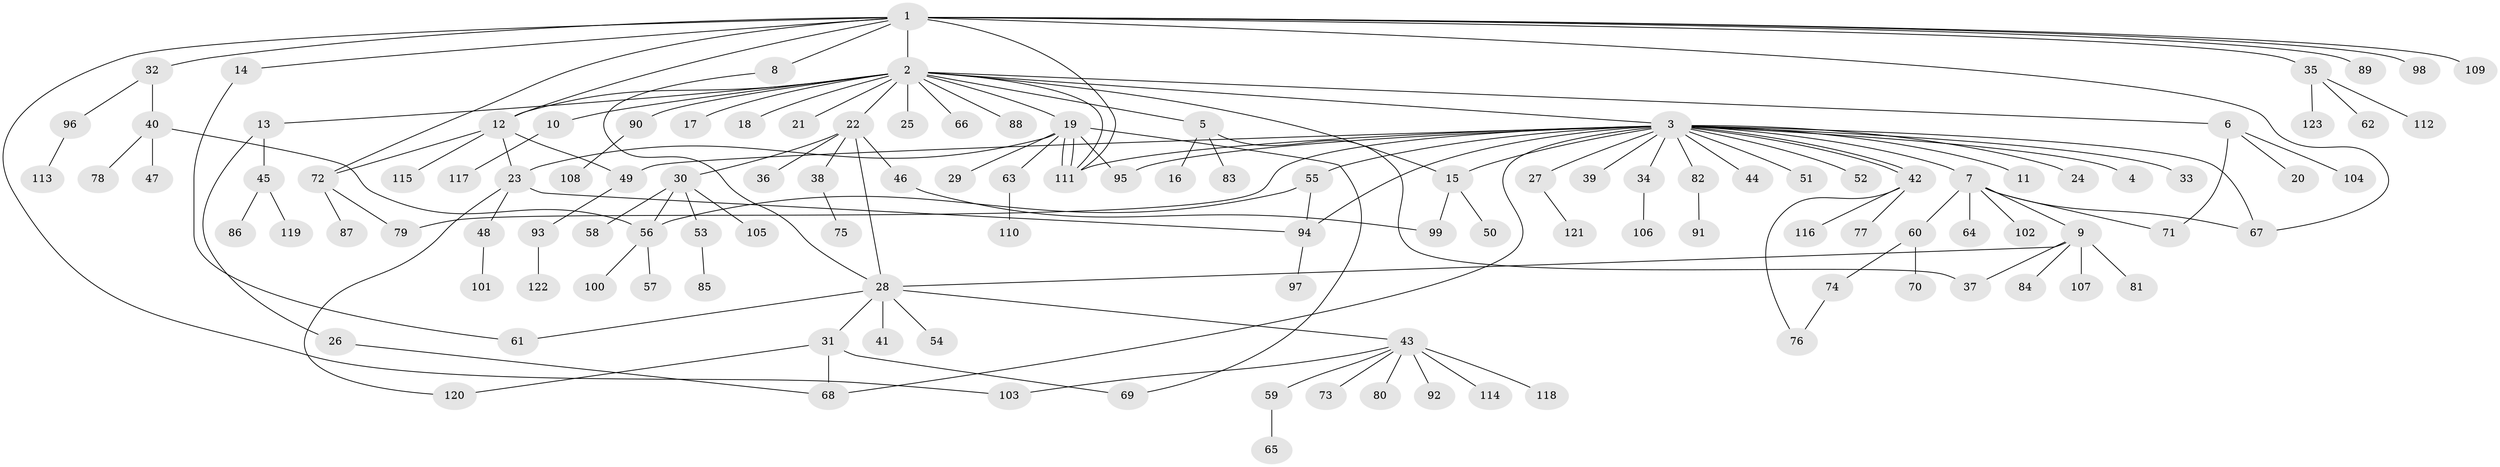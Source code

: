 // coarse degree distribution, {13: 0.010416666666666666, 19: 0.010416666666666666, 21: 0.010416666666666666, 1: 0.5833333333333334, 3: 0.10416666666666667, 8: 0.020833333333333332, 12: 0.010416666666666666, 2: 0.15625, 6: 0.010416666666666666, 11: 0.010416666666666666, 5: 0.041666666666666664, 4: 0.03125}
// Generated by graph-tools (version 1.1) at 2025/51/02/27/25 19:51:59]
// undirected, 123 vertices, 152 edges
graph export_dot {
graph [start="1"]
  node [color=gray90,style=filled];
  1;
  2;
  3;
  4;
  5;
  6;
  7;
  8;
  9;
  10;
  11;
  12;
  13;
  14;
  15;
  16;
  17;
  18;
  19;
  20;
  21;
  22;
  23;
  24;
  25;
  26;
  27;
  28;
  29;
  30;
  31;
  32;
  33;
  34;
  35;
  36;
  37;
  38;
  39;
  40;
  41;
  42;
  43;
  44;
  45;
  46;
  47;
  48;
  49;
  50;
  51;
  52;
  53;
  54;
  55;
  56;
  57;
  58;
  59;
  60;
  61;
  62;
  63;
  64;
  65;
  66;
  67;
  68;
  69;
  70;
  71;
  72;
  73;
  74;
  75;
  76;
  77;
  78;
  79;
  80;
  81;
  82;
  83;
  84;
  85;
  86;
  87;
  88;
  89;
  90;
  91;
  92;
  93;
  94;
  95;
  96;
  97;
  98;
  99;
  100;
  101;
  102;
  103;
  104;
  105;
  106;
  107;
  108;
  109;
  110;
  111;
  112;
  113;
  114;
  115;
  116;
  117;
  118;
  119;
  120;
  121;
  122;
  123;
  1 -- 2;
  1 -- 8;
  1 -- 12;
  1 -- 14;
  1 -- 32;
  1 -- 35;
  1 -- 67;
  1 -- 72;
  1 -- 89;
  1 -- 98;
  1 -- 103;
  1 -- 109;
  1 -- 111;
  2 -- 3;
  2 -- 5;
  2 -- 6;
  2 -- 10;
  2 -- 12;
  2 -- 13;
  2 -- 15;
  2 -- 17;
  2 -- 18;
  2 -- 19;
  2 -- 21;
  2 -- 22;
  2 -- 25;
  2 -- 66;
  2 -- 88;
  2 -- 90;
  2 -- 111;
  3 -- 4;
  3 -- 7;
  3 -- 11;
  3 -- 15;
  3 -- 24;
  3 -- 27;
  3 -- 33;
  3 -- 34;
  3 -- 39;
  3 -- 42;
  3 -- 42;
  3 -- 44;
  3 -- 49;
  3 -- 51;
  3 -- 52;
  3 -- 55;
  3 -- 67;
  3 -- 68;
  3 -- 79;
  3 -- 82;
  3 -- 94;
  3 -- 95;
  3 -- 111;
  5 -- 16;
  5 -- 37;
  5 -- 83;
  6 -- 20;
  6 -- 71;
  6 -- 104;
  7 -- 9;
  7 -- 60;
  7 -- 64;
  7 -- 67;
  7 -- 71;
  7 -- 102;
  8 -- 28;
  9 -- 28;
  9 -- 37;
  9 -- 81;
  9 -- 84;
  9 -- 107;
  10 -- 117;
  12 -- 23;
  12 -- 49;
  12 -- 72;
  12 -- 115;
  13 -- 26;
  13 -- 45;
  14 -- 61;
  15 -- 50;
  15 -- 99;
  19 -- 23;
  19 -- 29;
  19 -- 63;
  19 -- 69;
  19 -- 95;
  19 -- 111;
  19 -- 111;
  22 -- 28;
  22 -- 30;
  22 -- 36;
  22 -- 38;
  22 -- 46;
  23 -- 48;
  23 -- 94;
  23 -- 120;
  26 -- 68;
  27 -- 121;
  28 -- 31;
  28 -- 41;
  28 -- 43;
  28 -- 54;
  28 -- 61;
  30 -- 53;
  30 -- 56;
  30 -- 58;
  30 -- 105;
  31 -- 68;
  31 -- 69;
  31 -- 120;
  32 -- 40;
  32 -- 96;
  34 -- 106;
  35 -- 62;
  35 -- 112;
  35 -- 123;
  38 -- 75;
  40 -- 47;
  40 -- 56;
  40 -- 78;
  42 -- 76;
  42 -- 77;
  42 -- 116;
  43 -- 59;
  43 -- 73;
  43 -- 80;
  43 -- 92;
  43 -- 103;
  43 -- 114;
  43 -- 118;
  45 -- 86;
  45 -- 119;
  46 -- 99;
  48 -- 101;
  49 -- 93;
  53 -- 85;
  55 -- 56;
  55 -- 94;
  56 -- 57;
  56 -- 100;
  59 -- 65;
  60 -- 70;
  60 -- 74;
  63 -- 110;
  72 -- 79;
  72 -- 87;
  74 -- 76;
  82 -- 91;
  90 -- 108;
  93 -- 122;
  94 -- 97;
  96 -- 113;
}
